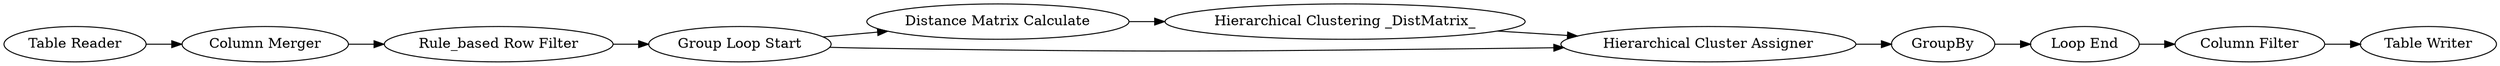 digraph {
	"-7492908489284803001_1221" [label="Rule_based Row Filter"]
	"-7492908489284803001_1220" [label="Distance Matrix Calculate"]
	"-7492908489284803001_1113" [label="Table Writer"]
	"-7492908489284803001_912" [label="Hierarchical Cluster Assigner"]
	"-7492908489284803001_1107" [label="Group Loop Start"]
	"-7492908489284803001_1108" [label="Loop End"]
	"-7492908489284803001_1212" [label="Table Reader"]
	"-7492908489284803001_1219" [label="Column Merger"]
	"-7492908489284803001_1110" [label=GroupBy]
	"-7492908489284803001_910" [label="Hierarchical Clustering _DistMatrix_"]
	"-7492908489284803001_1216" [label="Column Filter"]
	"-7492908489284803001_1216" -> "-7492908489284803001_1113"
	"-7492908489284803001_1110" -> "-7492908489284803001_1108"
	"-7492908489284803001_1107" -> "-7492908489284803001_1220"
	"-7492908489284803001_1219" -> "-7492908489284803001_1221"
	"-7492908489284803001_1221" -> "-7492908489284803001_1107"
	"-7492908489284803001_1220" -> "-7492908489284803001_910"
	"-7492908489284803001_910" -> "-7492908489284803001_912"
	"-7492908489284803001_912" -> "-7492908489284803001_1110"
	"-7492908489284803001_1108" -> "-7492908489284803001_1216"
	"-7492908489284803001_1107" -> "-7492908489284803001_912"
	"-7492908489284803001_1212" -> "-7492908489284803001_1219"
	rankdir=LR
}
